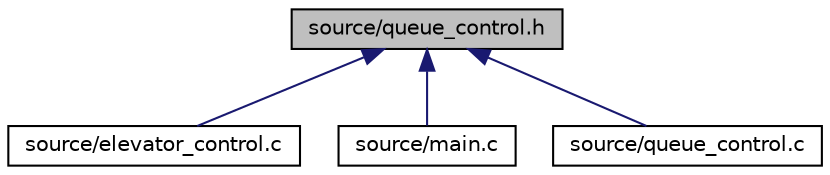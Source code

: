 digraph "source/queue_control.h"
{
 // LATEX_PDF_SIZE
  edge [fontname="Helvetica",fontsize="10",labelfontname="Helvetica",labelfontsize="10"];
  node [fontname="Helvetica",fontsize="10",shape=record];
  Node1 [label="source/queue_control.h",height=0.2,width=0.4,color="black", fillcolor="grey75", style="filled", fontcolor="black",tooltip="A group of functions for performing operations on queue module."];
  Node1 -> Node2 [dir="back",color="midnightblue",fontsize="10",style="solid",fontname="Helvetica"];
  Node2 [label="source/elevator_control.c",height=0.2,width=0.4,color="black", fillcolor="white", style="filled",URL="$elevator__control_8c_source.html",tooltip=" "];
  Node1 -> Node3 [dir="back",color="midnightblue",fontsize="10",style="solid",fontname="Helvetica"];
  Node3 [label="source/main.c",height=0.2,width=0.4,color="black", fillcolor="white", style="filled",URL="$main_8c_source.html",tooltip=" "];
  Node1 -> Node4 [dir="back",color="midnightblue",fontsize="10",style="solid",fontname="Helvetica"];
  Node4 [label="source/queue_control.c",height=0.2,width=0.4,color="black", fillcolor="white", style="filled",URL="$queue__control_8c_source.html",tooltip=" "];
}
